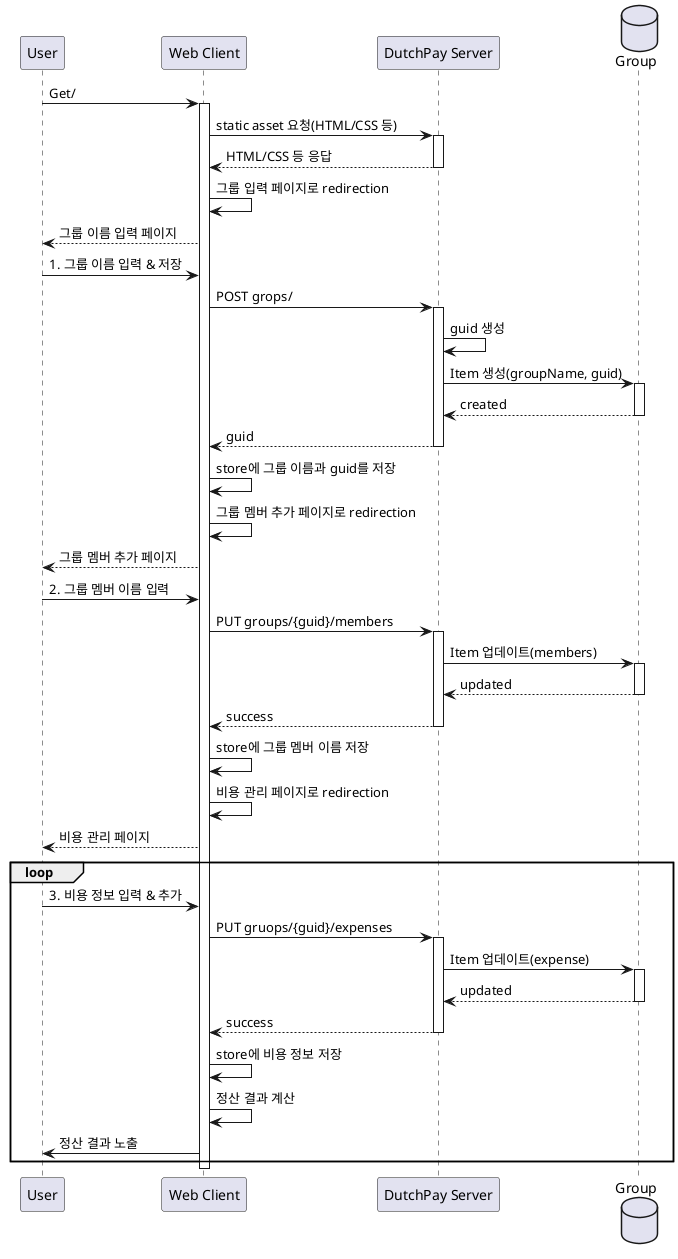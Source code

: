 @startuml DutchPay
participant "User"
participant "Web Client" as C
participant "DutchPay Server" as S
database "Group" as DB

User -> C: Get/
activate C
C -> S: static asset 요청(HTML/CSS 등)
activate S
S --> C: HTML/CSS 등 응답
deactivate S
C -> C: 그룹 입력 페이지로 redirection
C --> User: 그룹 이름 입력 페이지

User -> C: 1. 그룹 이름 입력 & 저장
C -> S: POST grops/
activate S
S -> S: guid 생성
S -> DB: Item 생성(groupName, guid)
activate DB
DB --> S: created
deactivate DB
S --> C: guid
deactivate S
C -> C: store에 그룹 이름과 guid를 저장
C -> C: 그룹 멤버 추가 페이지로 redirection
C --> User: 그룹 멤버 추가 페이지

User -> C: 2. 그룹 멤버 이름 입력
C -> S: PUT groups/{guid}/members
activate S
S -> DB: Item 업데이트(members)
activate DB
DB --> S: updated
deactivate DB
S --> C: success
deactivate S
C -> C: store에 그룹 멤버 이름 저장
C -> C: 비용 관리 페이지로 redirection
C --> User: 비용 관리 페이지

loop
' 여러번 일어날 수 있는 일이라고 알려주는 것
  User -> C: 3. 비용 정보 입력 & 추가
  C -> S: PUT gruops/{guid}/expenses
  activate S
  S -> DB: Item 업데이트(expense)
  activate DB
  DB --> S: updated
  deactivate DB
  S --> C: success
  deactivate S
  C -> C: store에 비용 정보 저장
  C -> C: 정산 결과 계산
  C -> User: 정산 결과 노출
end
deactivate C

@enduml